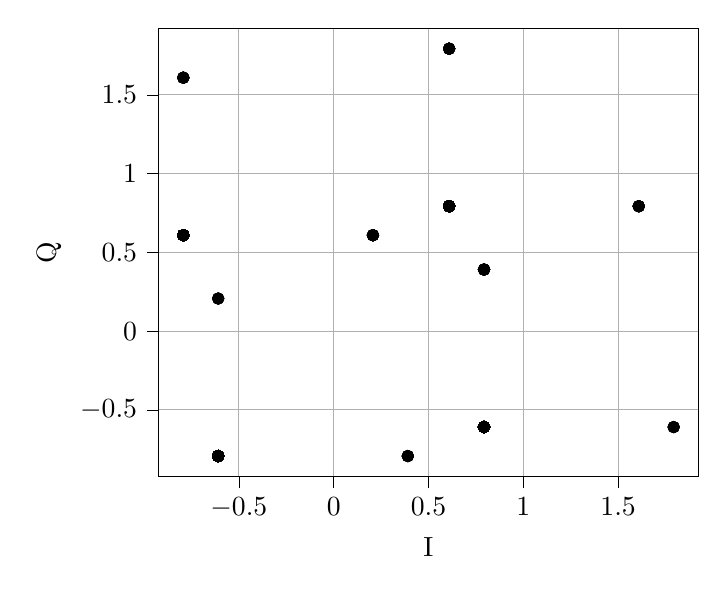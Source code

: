 % This file was created with tikzplotlib v0.9.16.
\begin{tikzpicture}

\begin{axis}[
tick align=outside,
tick pos=left,
x grid style={white!69.02!black},
xlabel={I},
xmajorgrids,
xmin=-0.923, xmax=1.923,
xtick style={color=black},
y grid style={white!69.02!black},
ylabel={Q},
ymajorgrids,
ymin=-0.923, ymax=1.923,
ytick style={color=black}
]
\addplot [draw=black, fill=black, mark=*, only marks]
table{%
x  y
0.609 0.793
-0.793 0.609
-0.793 0.609
0.793 -0.609
-0.793 0.609
0.609 0.793
-0.793 0.609
-0.793 0.609
-0.793 0.609
0.609 0.793
-0.793 0.609
0.793 -0.609
0.609 0.793
-0.609 -0.793
-0.793 0.609
0.609 0.793
0.609 0.793
-0.609 -0.793
-0.609 -0.793
-0.609 -0.793
0.793 -0.609
-0.609 -0.793
-0.793 0.609
-0.609 -0.793
-0.793 0.609
0.609 0.793
0.793 -0.609
-0.793 0.609
-0.609 -0.793
-0.609 -0.793
0.609 0.793
1.609 0.793
0.609 0.793
-0.793 0.609
0.609 0.793
-0.793 0.609
-0.609 -0.793
0.609 0.793
-0.793 0.609
-0.793 0.609
0.793 -0.609
-0.609 -0.793
-0.793 0.609
-0.609 -0.793
-0.609 -0.793
-0.793 0.609
0.793 -0.609
-0.609 -0.793
0.793 -0.609
0.793 -0.609
0.609 0.793
0.793 -0.609
0.793 -0.609
-0.609 -0.793
0.793 -0.609
-0.609 -0.793
-0.793 0.609
0.609 0.793
0.793 -0.609
0.793 -0.609
-0.793 0.609
-0.609 -0.793
-0.793 0.609
-0.793 0.609
0.793 -0.609
-0.609 -0.793
-0.609 -0.793
0.793 -0.609
0.609 0.793
-0.793 0.609
-0.793 0.609
0.793 0.391
-0.793 0.609
-0.793 0.609
-0.609 -0.793
0.609 0.793
-0.793 0.609
-0.793 0.609
-0.793 0.609
0.609 0.793
0.793 -0.609
-0.793 0.609
-0.609 -0.793
0.793 -0.609
-0.609 -0.793
-0.609 -0.793
-0.609 -0.793
0.793 -0.609
0.793 -0.609
-0.609 -0.793
-0.793 0.609
-0.609 -0.793
0.793 -0.609
0.793 -0.609
-0.793 0.609
0.793 -0.609
-0.609 -0.793
0.609 0.793
0.609 0.793
0.793 -0.609
-0.793 0.609
-0.793 0.609
0.793 -0.609
-0.793 0.609
-0.609 -0.793
1.793 -0.609
0.609 0.793
-0.793 0.609
0.609 0.793
-0.793 0.609
0.793 -0.609
0.793 -0.609
-0.609 -0.793
-0.793 0.609
0.793 -0.609
-0.609 -0.793
0.609 0.793
-0.793 0.609
0.793 -0.609
-0.609 -0.793
0.609 0.793
-0.609 -0.793
0.609 0.793
0.609 0.793
0.609 0.793
-0.793 0.609
-0.609 -0.793
0.609 0.793
0.793 -0.609
0.793 -0.609
0.793 -0.609
-0.609 -0.793
-0.609 -0.793
0.609 0.793
1.609 0.793
-0.793 0.609
-0.793 0.609
-0.609 -0.793
0.793 -0.609
-0.793 0.609
-0.609 -0.793
0.609 0.793
-0.609 -0.793
0.793 -0.609
-0.609 -0.793
0.609 0.793
-0.609 -0.793
-0.609 -0.793
0.609 0.793
-0.609 -0.793
-0.793 0.609
0.609 0.793
-0.609 -0.793
-0.793 0.609
0.793 -0.609
0.793 0.391
0.609 0.793
0.609 0.793
-0.609 -0.793
0.609 0.793
-0.793 0.609
0.609 0.793
0.793 -0.609
-0.609 -0.793
0.793 -0.609
-0.609 -0.793
-0.793 0.609
-0.793 0.609
0.609 0.793
-0.609 -0.793
0.609 0.793
-0.609 -0.793
-0.793 0.609
-0.609 -0.793
-0.609 -0.793
0.793 -0.609
0.793 -0.609
0.793 -0.609
-0.609 -0.793
0.609 0.793
0.609 1.793
-0.793 0.609
0.793 -0.609
-0.609 -0.793
0.793 -0.609
0.793 -0.609
-0.609 -0.793
-0.793 0.609
0.793 -0.609
0.793 -0.609
0.793 -0.609
0.609 0.793
-0.793 0.609
0.793 -0.609
0.793 -0.609
0.609 0.793
-0.793 0.609
-0.609 -0.793
0.793 -0.609
-0.793 0.609
-0.609 -0.793
-0.609 -0.793
-0.793 0.609
-0.609 -0.793
-0.609 -0.793
0.793 -0.609
-0.609 -0.793
-0.609 -0.793
0.609 0.793
0.793 -0.609
0.609 0.793
0.793 -0.609
-0.609 -0.793
0.609 0.793
0.793 -0.609
0.609 0.793
0.793 -0.609
-0.609 -0.793
-0.793 0.609
0.793 -0.609
-0.793 0.609
0.793 -0.609
-0.793 0.609
0.609 0.793
0.609 0.793
-0.793 0.609
-0.793 0.609
-0.609 -0.793
0.793 -0.609
0.609 0.793
-0.793 0.609
-0.793 0.609
0.793 -0.609
-0.793 0.609
0.793 -0.609
0.793 -0.609
-0.609 -0.793
-0.793 0.609
-0.609 -0.793
-0.609 -0.793
0.793 -0.609
0.793 -0.609
-0.609 -0.793
-0.793 0.609
-0.793 0.609
0.609 0.793
0.609 0.793
-0.609 -0.793
-0.793 0.609
-0.793 0.609
0.793 -0.609
0.609 0.793
0.793 -0.609
0.793 -0.609
0.793 -0.609
-0.609 -0.793
-0.609 -0.793
0.609 0.793
0.793 -0.609
0.793 -0.609
0.609 0.793
0.793 -0.609
-0.793 0.609
-0.793 0.609
-0.793 0.609
-0.793 0.609
0.609 0.793
0.793 -0.609
0.793 -0.609
0.609 0.793
0.793 -0.609
-0.609 -0.793
-0.793 0.609
0.609 0.793
0.609 0.793
-0.793 0.609
0.793 -0.609
-0.793 0.609
-0.793 0.609
0.793 0.391
-0.793 0.609
0.391 -0.793
-0.793 0.609
0.207 0.609
0.609 0.793
-0.609 -0.793
0.609 0.793
-0.793 0.609
-0.793 0.609
0.609 0.793
1.793 -0.609
-0.793 0.609
-0.793 0.609
0.609 0.793
-0.609 -0.793
0.793 -0.609
-0.609 -0.793
-0.793 0.609
0.793 -0.609
-0.793 0.609
0.609 0.793
-0.609 -0.793
0.609 0.793
0.793 -0.609
-0.609 -0.793
0.609 0.793
0.793 -0.609
-0.609 -0.793
0.793 -0.609
0.793 -0.609
0.793 -0.609
0.609 0.793
0.609 0.793
0.793 -0.609
-0.793 0.609
-0.793 0.609
-0.793 0.609
0.793 -0.609
0.609 0.793
-0.793 0.609
-0.609 -0.793
-0.609 -0.793
0.609 0.793
0.609 0.793
0.793 -0.609
-0.609 -0.793
-0.609 -0.793
0.609 0.793
-0.609 -0.793
-0.609 -0.793
0.793 -0.609
-0.609 -0.793
0.609 0.793
-0.793 0.609
-0.793 0.609
0.793 -0.609
-0.793 0.609
0.609 0.793
0.793 -0.609
-0.609 -0.793
-0.609 -0.793
0.793 -0.609
0.793 -0.609
0.609 0.793
-0.793 0.609
-0.609 -0.793
0.793 -0.609
-0.793 0.609
-0.609 -0.793
-0.793 0.609
0.609 0.793
0.793 -0.609
-0.793 0.609
0.793 -0.609
-0.609 -0.793
0.793 -0.609
-0.793 0.609
0.609 0.793
-0.793 0.609
-0.609 -0.793
0.793 -0.609
-0.793 0.609
0.609 0.793
-0.609 -0.793
-0.609 -0.793
-0.793 0.609
-0.609 -0.793
0.793 -0.609
0.793 -0.609
0.793 -0.609
0.793 -0.609
0.609 0.793
0.793 -0.609
0.609 0.793
-0.793 0.609
-0.609 -0.793
-0.793 0.609
0.793 -0.609
0.793 -0.609
0.793 -0.609
0.609 0.793
-0.793 0.609
0.793 -0.609
-0.609 -0.793
-0.609 -0.793
0.793 -0.609
0.609 0.793
-0.793 0.609
0.609 0.793
0.609 1.793
0.609 0.793
0.793 -0.609
-0.609 -0.793
-0.793 0.609
0.609 0.793
0.793 -0.609
0.793 -0.609
0.609 0.793
0.609 0.793
0.609 0.793
-0.793 0.609
-0.793 0.609
0.793 -0.609
-0.609 -0.793
0.793 -0.609
-0.793 0.609
0.609 0.793
0.793 -0.609
-0.609 -0.793
-0.793 0.609
0.609 0.793
-0.793 0.609
-0.793 0.609
-0.793 0.609
0.609 0.793
-0.609 -0.793
-0.793 0.609
-0.793 0.609
-0.793 0.609
0.793 -0.609
-0.793 0.609
0.609 0.793
0.793 -0.609
0.793 -0.609
0.793 -0.609
0.793 -0.609
-0.793 0.609
0.609 0.793
-0.609 -0.793
0.793 -0.609
-0.609 -0.793
-0.793 0.609
0.609 0.793
-0.609 -0.793
0.609 0.793
0.793 -0.609
-0.793 0.609
0.609 0.793
-0.609 -0.793
0.609 0.793
-0.609 -0.793
0.609 0.793
0.793 -0.609
0.793 -0.609
0.793 -0.609
0.609 0.793
0.793 -0.609
-0.793 0.609
0.793 -0.609
-0.793 0.609
0.609 0.793
0.609 0.793
-0.793 0.609
0.609 1.793
-0.793 0.609
-0.793 0.609
-0.609 -0.793
-0.609 -0.793
-0.609 -0.793
0.793 -0.609
0.793 -0.609
-0.793 0.609
0.609 0.793
0.793 -0.609
-0.793 0.609
-0.609 -0.793
0.609 0.793
-0.793 0.609
-0.793 0.609
-0.793 0.609
-0.793 0.609
-0.793 0.609
0.793 -0.609
-0.609 -0.793
0.609 0.793
0.793 -0.609
0.609 0.793
-0.793 0.609
-0.793 0.609
-0.793 0.609
0.793 -0.609
0.609 0.793
0.609 0.793
-0.609 -0.793
-0.793 0.609
-0.609 -0.793
-0.793 0.609
-0.609 -0.793
-0.793 0.609
-0.793 0.609
0.609 0.793
0.793 -0.609
-0.793 0.609
0.609 0.793
0.609 0.793
-0.609 -0.793
-0.793 0.609
0.609 0.793
0.793 -0.609
-0.793 0.609
0.609 0.793
0.609 0.793
-0.793 0.609
0.609 0.793
0.793 -0.609
0.793 -0.609
0.793 -0.609
0.793 -0.609
0.609 0.793
-0.609 -0.793
-0.609 -0.793
-0.609 -0.793
-0.609 -0.793
-0.609 -0.793
0.609 0.793
-0.793 0.609
0.207 0.609
0.609 0.793
-0.793 0.609
-0.609 -0.793
0.609 0.793
0.793 -0.609
0.609 0.793
-0.609 -0.793
-0.793 0.609
0.609 0.793
0.609 0.793
0.609 0.793
-0.793 0.609
-0.609 -0.793
0.793 -0.609
0.793 -0.609
0.793 -0.609
0.609 0.793
0.793 -0.609
-0.793 0.609
0.793 -0.609
0.609 0.793
-0.609 -0.793
0.793 -0.609
0.793 -0.609
-0.793 0.609
-0.609 -0.793
0.609 0.793
0.793 -0.609
0.391 -0.793
0.793 -0.609
-0.609 -0.793
0.793 -0.609
-0.609 -0.793
0.793 -0.609
-0.793 0.609
-0.793 1.609
0.793 -0.609
-0.609 -0.793
0.793 -0.609
-0.793 0.609
-0.609 -0.793
0.609 0.793
-0.609 -0.793
0.609 0.793
0.793 -0.609
-0.793 0.609
-0.609 -0.793
0.793 -0.609
-0.609 -0.793
0.609 0.793
-0.609 -0.793
-0.793 0.609
-0.793 0.609
-0.793 0.609
-0.609 -0.793
0.609 0.793
-0.793 0.609
-0.609 -0.793
-0.793 0.609
-0.793 0.609
-0.609 -0.793
0.609 0.793
-0.609 -0.793
-0.793 0.609
-0.609 -0.793
-0.793 0.609
0.609 0.793
-0.609 -0.793
-0.793 0.609
0.609 0.793
-0.793 0.609
0.793 -0.609
0.793 -0.609
0.793 -0.609
-0.793 0.609
-0.609 -0.793
0.793 -0.609
0.609 0.793
0.609 0.793
-0.609 -0.793
-0.793 0.609
0.793 -0.609
0.793 -0.609
0.609 0.793
-0.609 -0.793
0.793 -0.609
0.609 0.793
0.609 0.793
0.609 0.793
0.793 -0.609
0.609 0.793
0.793 -0.609
0.609 0.793
-0.793 0.609
0.609 0.793
0.793 -0.609
0.793 -0.609
-0.793 0.609
-0.793 0.609
0.793 -0.609
-0.793 1.609
0.793 -0.609
0.609 0.793
-0.609 -0.793
-0.793 0.609
-0.609 -0.793
0.609 0.793
-0.793 0.609
0.207 0.609
-0.793 0.609
0.793 -0.609
0.609 0.793
-0.793 0.609
0.609 0.793
0.793 -0.609
-0.793 0.609
0.793 -0.609
-0.793 0.609
-0.793 0.609
0.609 0.793
0.609 0.793
-0.793 0.609
0.793 -0.609
0.609 0.793
0.609 0.793
-0.609 -0.793
0.793 -0.609
0.609 0.793
-0.609 -0.793
-0.793 0.609
-0.793 0.609
-0.609 -0.793
-0.793 0.609
0.609 0.793
-0.793 0.609
0.793 -0.609
0.793 -0.609
0.793 -0.609
-0.609 -0.793
0.793 -0.609
0.609 0.793
0.793 -0.609
-0.609 -0.793
-0.793 0.609
0.793 -0.609
0.793 -0.609
-0.609 -0.793
0.609 0.793
-0.793 0.609
0.609 0.793
0.793 -0.609
0.793 -0.609
-0.793 0.609
-0.793 0.609
0.609 0.793
0.793 -0.609
0.793 -0.609
0.609 0.793
0.793 -0.609
0.793 -0.609
0.609 0.793
-0.793 0.609
0.609 0.793
-0.793 0.609
0.609 0.793
-0.609 -0.793
0.609 0.793
-0.609 -0.793
0.793 0.391
-0.793 0.609
0.793 -0.609
0.609 0.793
-0.793 0.609
0.609 0.793
1.609 0.793
-0.609 -0.793
0.793 -0.609
0.793 -0.609
0.609 0.793
1.609 0.793
-0.609 -0.793
0.793 -0.609
-0.609 -0.793
0.793 -0.609
0.609 0.793
-0.793 0.609
-0.609 -0.793
0.793 -0.609
-0.609 -0.793
-0.609 -0.793
-0.793 0.609
0.609 0.793
0.793 -0.609
-0.609 -0.793
0.793 -0.609
0.609 0.793
-0.793 0.609
0.793 -0.609
-0.609 -0.793
0.609 0.793
0.793 -0.609
-0.609 -0.793
1.609 0.793
-0.609 -0.793
-0.609 -0.793
0.609 0.793
0.609 0.793
0.793 -0.609
0.793 -0.609
0.609 0.793
0.793 -0.609
-0.609 -0.793
0.609 0.793
-0.609 -0.793
0.609 0.793
0.609 0.793
-0.793 0.609
-0.609 -0.793
-0.609 -0.793
-0.793 0.609
0.793 -0.609
0.609 0.793
0.793 -0.609
-0.793 0.609
0.793 -0.609
-0.609 -0.793
0.793 0.391
-0.793 0.609
0.609 0.793
-0.609 -0.793
-0.609 -0.793
0.793 -0.609
0.609 0.793
-0.793 0.609
0.609 0.793
0.793 -0.609
0.609 0.793
0.793 -0.609
0.609 0.793
0.609 0.793
-0.793 0.609
0.609 0.793
-0.793 0.609
0.793 -0.609
0.609 0.793
0.793 -0.609
-0.609 -0.793
0.609 0.793
-0.609 -0.793
0.207 0.609
0.609 0.793
0.793 -0.609
0.793 -0.609
-0.609 -0.793
0.793 -0.609
-0.609 -0.793
-0.793 0.609
0.793 -0.609
0.793 -0.609
0.793 -0.609
-0.609 -0.793
0.793 -0.609
-0.609 -0.793
0.793 -0.609
0.793 -0.609
-0.793 0.609
-0.793 0.609
0.793 -0.609
-0.793 0.609
0.609 0.793
-0.793 0.609
-0.793 0.609
-0.793 0.609
-0.609 -0.793
0.609 0.793
0.793 -0.609
0.793 -0.609
0.793 -0.609
-0.609 -0.793
0.793 -0.609
-0.793 0.609
0.793 -0.609
-0.609 -0.793
-0.609 -0.793
0.609 0.793
-0.609 -0.793
0.609 0.793
-0.609 -0.793
-0.609 -0.793
0.793 -0.609
-0.793 0.609
0.609 0.793
-0.793 0.609
-0.793 0.609
0.793 -0.609
-0.609 -0.793
-0.609 -0.793
0.609 0.793
-0.609 -0.793
-0.793 0.609
-0.793 0.609
0.793 -0.609
-0.793 0.609
0.793 -0.609
0.793 -0.609
-0.793 0.609
0.793 -0.609
-0.609 -0.793
-0.793 0.609
-0.609 -0.793
-0.793 0.609
-0.793 0.609
-0.793 0.609
0.609 0.793
0.609 0.793
-0.793 0.609
0.609 1.793
-0.609 -0.793
0.793 -0.609
0.609 0.793
0.609 0.793
-0.609 -0.793
-0.609 -0.793
0.207 0.609
-0.793 0.609
0.609 0.793
0.793 -0.609
0.793 -0.609
0.793 -0.609
0.793 -0.609
-0.609 -0.793
0.609 0.793
0.609 0.793
-0.793 0.609
-0.793 0.609
-0.793 0.609
0.609 0.793
-0.793 0.609
0.793 -0.609
0.609 0.793
0.793 -0.609
0.793 -0.609
0.793 -0.609
-0.793 0.609
0.609 0.793
-0.793 0.609
-0.793 0.609
0.609 0.793
0.793 -0.609
-0.793 0.609
-0.609 -0.793
1.609 0.793
0.609 0.793
0.609 1.793
0.207 0.609
0.391 -0.793
-0.609 -0.793
0.609 0.793
0.609 0.793
0.609 0.793
-0.609 0.207
-0.793 0.609
-0.609 -0.793
0.793 -0.609
0.793 -0.609
0.609 0.793
0.609 0.793
-0.793 0.609
0.609 0.793
0.609 0.793
0.609 0.793
0.609 0.793
0.793 -0.609
-0.793 0.609
0.793 -0.609
-0.793 0.609
0.793 -0.609
0.793 -0.609
-0.793 0.609
0.609 0.793
0.793 -0.609
0.609 0.793
-0.793 0.609
-0.609 -0.793
-0.793 0.609
0.793 -0.609
-0.609 -0.793
-0.793 0.609
-0.793 0.609
0.793 0.391
0.793 -0.609
-0.609 -0.793
0.609 0.793
0.609 0.793
-0.609 -0.793
-0.609 -0.793
-0.793 0.609
0.793 -0.609
-0.793 0.609
0.793 -0.609
0.793 -0.609
-0.793 0.609
0.609 0.793
0.609 0.793
0.793 -0.609
-0.793 0.609
-0.609 -0.793
0.609 0.793
0.609 0.793
-0.609 -0.793
-0.609 -0.793
-0.793 0.609
-0.793 0.609
0.793 -0.609
0.609 0.793
-0.609 -0.793
0.609 0.793
0.793 -0.609
0.391 -0.793
-0.793 0.609
0.609 0.793
0.793 -0.609
-0.793 0.609
0.609 0.793
0.609 0.793
0.793 -0.609
0.793 -0.609
0.793 -0.609
-0.609 -0.793
-0.609 -0.793
0.391 -0.793
0.793 -0.609
0.793 0.391
-0.793 0.609
0.609 0.793
-0.609 -0.793
0.793 -0.609
-0.793 0.609
-0.609 -0.793
0.609 0.793
0.793 -0.609
0.609 0.793
0.793 -0.609
0.609 0.793
-0.793 0.609
-0.609 -0.793
-0.793 0.609
-0.609 -0.793
0.793 -0.609
0.793 -0.609
0.793 -0.609
-0.609 0.207
-0.793 0.609
0.609 1.793
-0.793 0.609
0.609 0.793
-0.609 -0.793
-0.609 -0.793
-0.609 -0.793
0.609 0.793
-0.609 -0.793
0.793 -0.609
0.793 -0.609
0.793 -0.609
-0.793 0.609
0.793 -0.609
0.793 -0.609
0.609 0.793
-0.793 0.609
0.793 -0.609
-0.609 -0.793
-0.609 -0.793
-0.609 -0.793
0.207 0.609
-0.609 -0.793
0.609 0.793
0.609 0.793
-0.793 0.609
0.793 -0.609
0.609 0.793
0.609 0.793
0.793 -0.609
-0.609 -0.793
-0.609 0.207
0.793 -0.609
-0.609 -0.793
-0.793 0.609
0.793 -0.609
0.793 -0.609
-0.793 0.609
1.793 -0.609
-0.793 0.609
0.609 1.793
0.609 0.793
0.793 -0.609
-0.793 0.609
-0.793 0.609
-0.793 0.609
-0.793 0.609
-0.793 0.609
-0.609 -0.793
-0.793 0.609
-0.609 -0.793
0.793 -0.609
-0.793 0.609
0.609 0.793
-0.609 -0.793
-0.609 -0.793
-0.793 0.609
-0.609 -0.793
-0.609 -0.793
0.793 -0.609
0.793 -0.609
-0.609 -0.793
-0.793 0.609
0.793 -0.609
-0.609 -0.793
-0.609 -0.793
0.793 -0.609
0.793 -0.609
-0.609 -0.793
0.609 0.793
-0.609 -0.793
0.609 0.793
-0.793 0.609
0.793 -0.609
0.793 -0.609
0.609 0.793
-0.609 -0.793
0.609 0.793
-0.793 0.609
1.609 0.793
0.609 0.793
-0.793 0.609
0.793 -0.609
0.793 -0.609
0.609 0.793
-0.609 -0.793
0.609 0.793
0.793 -0.609
-0.609 -0.793
0.793 -0.609
0.609 0.793
-0.793 0.609
-0.609 -0.793
-0.793 1.609
-0.793 0.609
0.609 0.793
-0.609 -0.793
-0.793 0.609
0.609 0.793
0.793 -0.609
0.609 0.793
-0.609 -0.793
-0.609 -0.793
-0.609 -0.793
-0.609 -0.793
-0.609 -0.793
0.609 0.793
-0.609 -0.793
-0.609 -0.793
-0.609 -0.793
-0.609 -0.793
-0.793 1.609
0.793 -0.609
-0.793 0.609
-0.609 -0.793
-0.793 1.609
0.609 0.793
0.793 -0.609
-0.609 -0.793
0.609 0.793
-0.609 -0.793
0.793 -0.609
-0.609 -0.793
-0.609 -0.793
-0.609 -0.793
0.793 0.391
-0.793 0.609
0.609 0.793
-0.609 -0.793
-0.793 0.609
0.793 -0.609
0.793 -0.609
-0.609 -0.793
0.793 -0.609
0.793 -0.609
-0.609 -0.793
-0.793 0.609
-0.793 0.609
0.609 0.793
0.793 -0.609
0.793 -0.609
-0.609 -0.793
0.793 -0.609
0.793 -0.609
0.793 -0.609
-0.609 -0.793
0.609 0.793
-0.609 -0.793
0.609 0.793
0.793 -0.609
0.609 0.793
0.609 0.793
0.793 -0.609
-0.609 -0.793
-0.793 0.609
0.793 -0.609
-0.609 -0.793
0.793 -0.609
0.793 -0.609
-0.793 0.609
0.793 -0.609
-0.609 -0.793
-0.793 0.609
0.609 0.793
0.609 0.793
-0.609 -0.793
0.609 0.793
0.609 0.793
-0.609 -0.793
-0.793 0.609
0.793 -0.609
-0.793 0.609
-0.793 0.609
0.793 -0.609
-0.793 0.609
-0.609 -0.793
-0.793 0.609
-0.609 -0.793
0.609 0.793
-0.793 0.609
0.609 0.793
0.609 0.793
-0.609 -0.793
0.609 0.793
0.793 -0.609
-0.793 0.609
-0.609 -0.793
-0.609 -0.793
-0.609 -0.793
-0.609 -0.793
0.793 -0.609
0.793 -0.609
0.793 -0.609
-0.609 -0.793
-0.609 -0.793
-0.793 0.609
-0.609 -0.793
-0.609 -0.793
-0.793 0.609
0.609 0.793
-0.793 0.609
0.793 -0.609
0.609 0.793
-0.793 0.609
0.793 -0.609
-0.793 0.609
0.793 -0.609
0.609 0.793
0.207 0.609
0.793 -0.609
0.793 -0.609
0.609 0.793
-0.609 0.207
0.793 -0.609
0.609 0.793
0.793 -0.609
-0.793 0.609
0.793 -0.609
-0.609 -0.793
0.609 0.793
-0.609 -0.793
0.609 0.793
0.609 0.793
-0.609 -0.793
-0.609 -0.793
0.793 -0.609
0.793 -0.609
-0.609 -0.793
-0.793 0.609
0.793 -0.609
-0.609 -0.793
0.609 0.793
0.609 0.793
-0.609 -0.793
-0.793 0.609
0.793 -0.609
-0.793 0.609
1.609 0.793
-0.609 -0.793
-0.609 -0.793
0.793 -0.609
0.609 0.793
-0.793 0.609
0.793 -0.609
-0.793 0.609
-0.793 0.609
0.793 -0.609
-0.793 0.609
0.609 0.793
0.793 -0.609
0.609 0.793
-0.609 -0.793
-0.793 0.609
0.793 -0.609
0.609 0.793
0.609 0.793
-0.793 0.609
-0.609 -0.793
0.609 0.793
0.793 -0.609
-0.793 0.609
0.609 0.793
0.609 0.793
1.609 0.793
0.609 0.793
-0.609 -0.793
-0.793 0.609
0.793 -0.609
0.609 0.793
-0.793 0.609
-0.609 -0.793
0.609 0.793
0.793 0.391
-0.609 -0.793
-0.609 -0.793
-0.609 -0.793
-0.609 -0.793
-0.793 0.609
-0.609 -0.793
0.793 -0.609
0.793 -0.609
0.609 0.793
-0.793 0.609
0.793 -0.609
0.609 0.793
0.793 -0.609
-0.793 0.609
-0.609 -0.793
0.609 0.793
-0.609 -0.793
-0.609 -0.793
0.793 -0.609
0.793 -0.609
-0.793 0.609
-0.609 -0.793
0.609 0.793
-0.609 -0.793
0.793 -0.609
-0.793 0.609
-0.609 -0.793
0.793 -0.609
0.609 0.793
-0.793 0.609
-0.609 -0.793
0.793 -0.609
0.609 0.793
-0.609 -0.793
0.793 -0.609
0.793 -0.609
0.793 -0.609
-0.793 0.609
-0.609 -0.793
-0.609 -0.793
-0.793 0.609
-0.793 0.609
0.609 0.793
-0.609 -0.793
-0.609 -0.793
-0.793 0.609
-0.609 -0.793
0.793 -0.609
0.793 -0.609
-0.793 0.609
-0.609 -0.793
0.793 -0.609
0.609 0.793
-0.793 0.609
-0.793 0.609
0.793 -0.609
-0.609 -0.793
-0.609 -0.793
-0.609 -0.793
-0.609 -0.793
0.609 1.793
-0.609 -0.793
0.793 -0.609
0.793 -0.609
-0.609 -0.793
-0.793 0.609
-0.793 0.609
-0.793 0.609
0.609 0.793
0.609 0.793
-0.793 0.609
0.793 -0.609
0.793 -0.609
0.609 0.793
0.793 -0.609
-0.793 0.609
0.793 -0.609
-0.609 -0.793
-0.609 -0.793
-0.793 0.609
-0.609 -0.793
-0.793 0.609
0.793 -0.609
-0.609 -0.793
0.609 0.793
-0.609 -0.793
-0.793 0.609
0.793 0.391
0.793 -0.609
-0.793 0.609
0.609 0.793
-0.793 0.609
-0.793 0.609
0.609 0.793
0.793 -0.609
-0.793 0.609
-0.609 -0.793
-0.793 0.609
-0.793 0.609
0.793 -0.609
0.609 0.793
-0.793 0.609
-0.793 0.609
0.793 -0.609
0.609 0.793
-0.793 0.609
-0.609 -0.793
0.793 -0.609
0.793 -0.609
0.609 0.793
-0.793 0.609
-0.793 0.609
-0.793 0.609
0.609 0.793
-0.793 0.609
0.609 0.793
-0.609 -0.793
-0.609 -0.793
0.609 0.793
-0.609 -0.793
-0.609 -0.793
0.793 -0.609
-0.609 -0.793
-0.609 -0.793
-0.793 0.609
-0.793 0.609
0.793 0.391
0.609 0.793
0.207 0.609
0.609 0.793
0.793 -0.609
-0.609 -0.793
-0.609 -0.793
0.793 -0.609
-0.609 -0.793
-0.609 -0.793
0.609 0.793
0.793 -0.609
-0.609 -0.793
-0.609 -0.793
-0.793 0.609
0.609 0.793
-0.609 -0.793
-0.793 0.609
0.793 -0.609
-0.609 -0.793
0.793 -0.609
-0.793 0.609
-0.793 0.609
-0.609 -0.793
-0.609 -0.793
0.793 -0.609
0.609 0.793
-0.609 -0.793
-0.793 0.609
-0.793 0.609
-0.793 0.609
0.793 -0.609
0.609 0.793
-0.793 0.609
0.793 -0.609
0.609 0.793
0.609 0.793
-0.793 0.609
0.609 0.793
-0.609 -0.793
-0.793 0.609
-0.793 0.609
-0.609 -0.793
0.793 -0.609
-0.609 -0.793
0.609 0.793
0.793 -0.609
-0.609 -0.793
-0.609 -0.793
0.609 0.793
-0.793 0.609
-0.793 0.609
0.793 -0.609
0.609 0.793
-0.609 -0.793
-0.609 -0.793
-0.609 -0.793
0.609 0.793
0.609 1.793
0.793 -0.609
0.609 0.793
0.609 0.793
-0.793 0.609
-0.793 0.609
-0.793 0.609
-0.793 0.609
-0.609 -0.793
-0.609 -0.793
-0.793 0.609
0.609 0.793
0.793 -0.609
0.793 -0.609
0.793 -0.609
-0.609 -0.793
-0.793 0.609
-0.793 0.609
0.793 -0.609
-0.609 -0.793
0.793 -0.609
-0.609 -0.793
0.609 0.793
-0.609 -0.793
-0.793 0.609
-0.793 0.609
-0.609 -0.793
-0.609 -0.793
-0.609 -0.793
0.793 -0.609
-0.609 -0.793
-0.609 -0.793
-0.793 0.609
0.609 0.793
0.793 -0.609
0.609 0.793
-0.609 -0.793
0.793 -0.609
1.793 -0.609
-0.793 1.609
0.609 0.793
-0.793 0.609
0.793 -0.609
-0.609 -0.793
0.793 -0.609
-0.609 -0.793
-0.609 -0.793
-0.793 0.609
-0.793 0.609
-0.793 0.609
-0.609 -0.793
0.609 0.793
0.793 -0.609
-0.793 0.609
0.609 0.793
-0.609 -0.793
-0.609 -0.793
-0.793 1.609
-0.609 -0.793
0.609 0.793
-0.793 0.609
-0.793 0.609
-0.793 0.609
-0.609 -0.793
-0.609 -0.793
-0.609 -0.793
-0.609 -0.793
0.793 -0.609
0.609 0.793
0.793 -0.609
-0.609 -0.793
0.793 -0.609
0.793 -0.609
0.609 0.793
};
\end{axis}

\end{tikzpicture}
